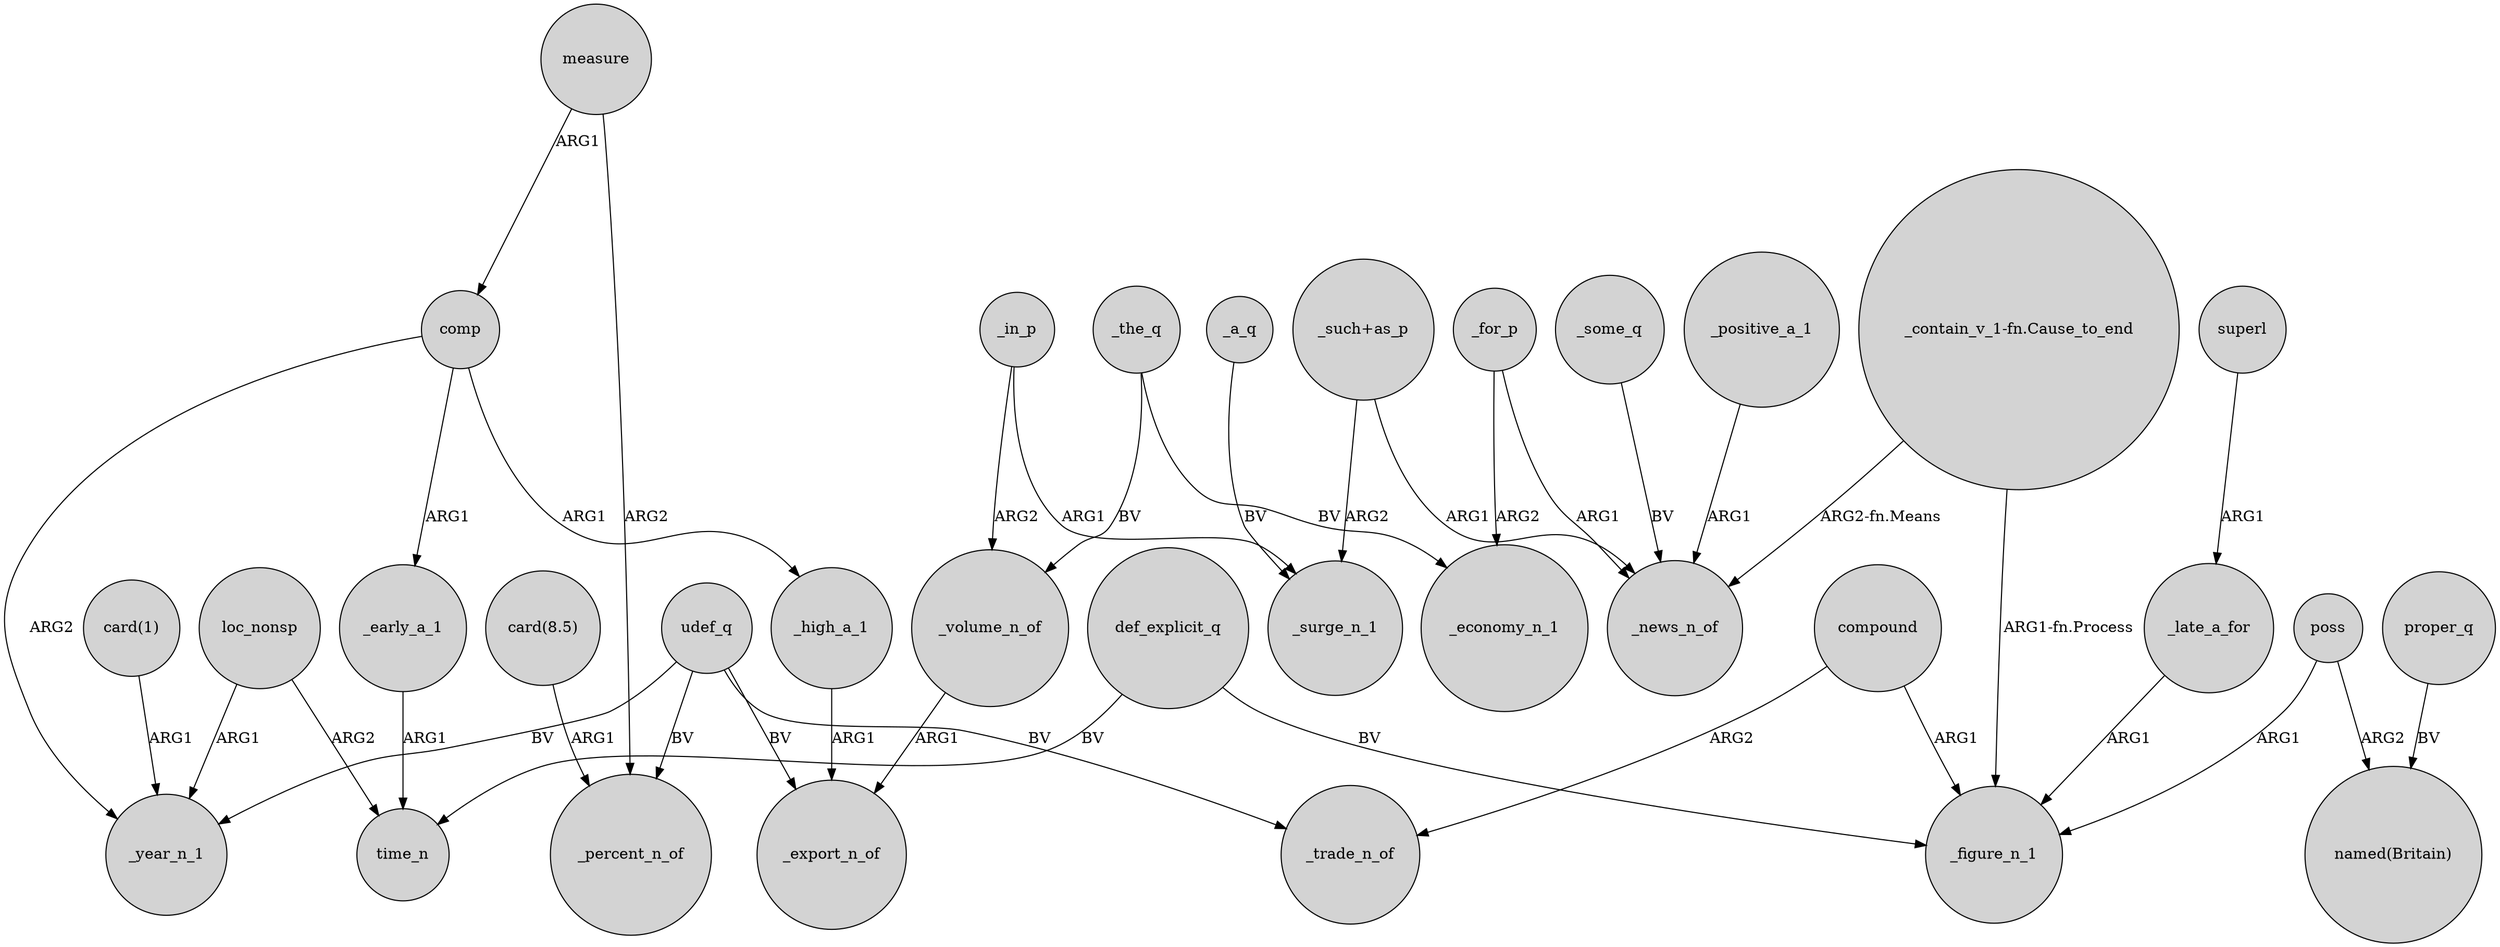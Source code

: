 digraph {
	node [shape=circle style=filled]
	_early_a_1 -> time_n [label=ARG1]
	_in_p -> _volume_n_of [label=ARG2]
	"_such+as_p" -> _news_n_of [label=ARG1]
	compound -> _figure_n_1 [label=ARG1]
	measure -> _percent_n_of [label=ARG2]
	"_contain_v_1-fn.Cause_to_end" -> _figure_n_1 [label="ARG1-fn.Process"]
	"card(1)" -> _year_n_1 [label=ARG1]
	loc_nonsp -> _year_n_1 [label=ARG1]
	_high_a_1 -> _export_n_of [label=ARG1]
	_positive_a_1 -> _news_n_of [label=ARG1]
	_for_p -> _news_n_of [label=ARG1]
	superl -> _late_a_for [label=ARG1]
	_late_a_for -> _figure_n_1 [label=ARG1]
	udef_q -> _export_n_of [label=BV]
	comp -> _early_a_1 [label=ARG1]
	_a_q -> _surge_n_1 [label=BV]
	poss -> "named(Britain)" [label=ARG2]
	"_contain_v_1-fn.Cause_to_end" -> _news_n_of [label="ARG2-fn.Means"]
	poss -> _figure_n_1 [label=ARG1]
	"_such+as_p" -> _surge_n_1 [label=ARG2]
	udef_q -> _percent_n_of [label=BV]
	proper_q -> "named(Britain)" [label=BV]
	comp -> _high_a_1 [label=ARG1]
	_in_p -> _surge_n_1 [label=ARG1]
	_for_p -> _economy_n_1 [label=ARG2]
	def_explicit_q -> _figure_n_1 [label=BV]
	_volume_n_of -> _export_n_of [label=ARG1]
	udef_q -> _trade_n_of [label=BV]
	measure -> comp [label=ARG1]
	compound -> _trade_n_of [label=ARG2]
	_the_q -> _volume_n_of [label=BV]
	def_explicit_q -> time_n [label=BV]
	udef_q -> _year_n_1 [label=BV]
	"card(8.5)" -> _percent_n_of [label=ARG1]
	loc_nonsp -> time_n [label=ARG2]
	comp -> _year_n_1 [label=ARG2]
	_some_q -> _news_n_of [label=BV]
	_the_q -> _economy_n_1 [label=BV]
}
